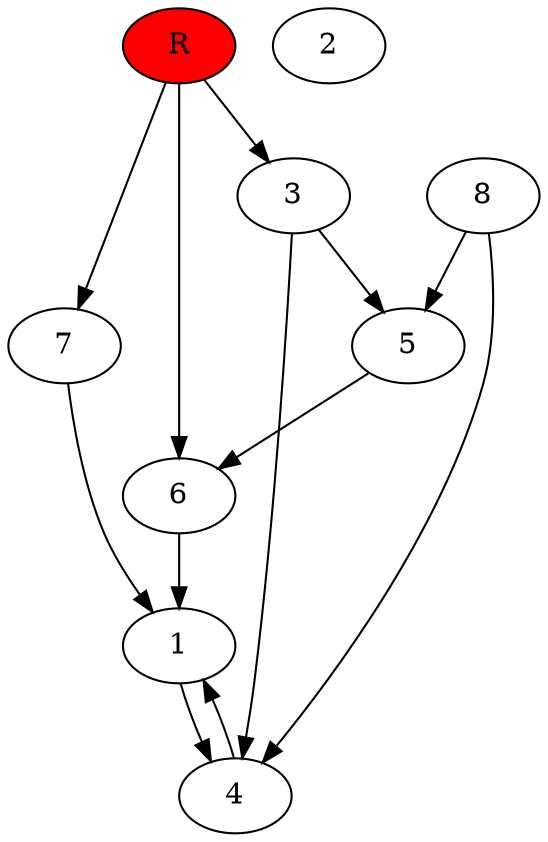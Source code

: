 digraph prb4392 {
	1
	2
	3
	4
	5
	6
	7
	8
	R [fillcolor="#ff0000" style=filled]
	1 -> 4
	3 -> 4
	3 -> 5
	4 -> 1
	5 -> 6
	6 -> 1
	7 -> 1
	8 -> 4
	8 -> 5
	R -> 3
	R -> 6
	R -> 7
}
